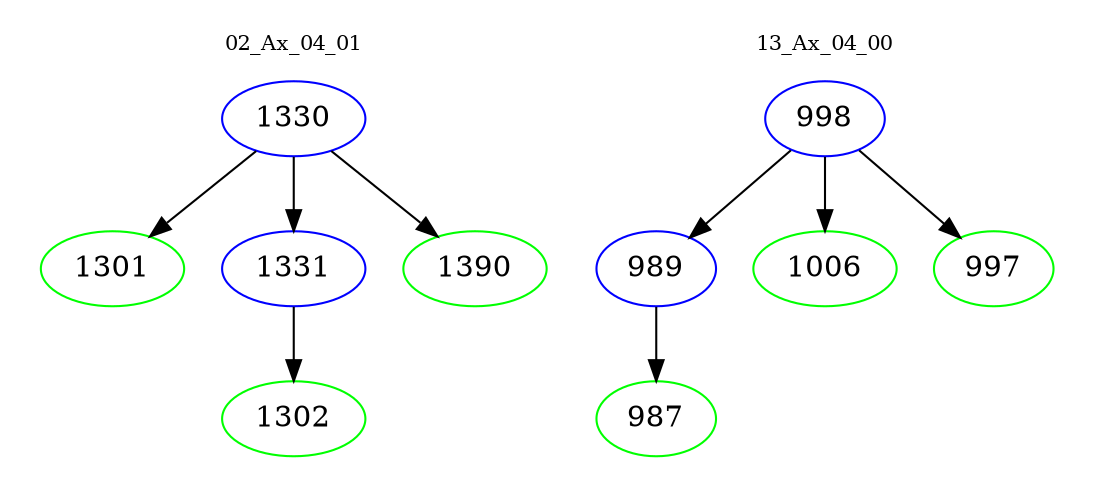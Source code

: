 digraph{
subgraph cluster_0 {
color = white
label = "02_Ax_04_01";
fontsize=10;
T0_1330 [label="1330", color="blue"]
T0_1330 -> T0_1301 [color="black"]
T0_1301 [label="1301", color="green"]
T0_1330 -> T0_1331 [color="black"]
T0_1331 [label="1331", color="blue"]
T0_1331 -> T0_1302 [color="black"]
T0_1302 [label="1302", color="green"]
T0_1330 -> T0_1390 [color="black"]
T0_1390 [label="1390", color="green"]
}
subgraph cluster_1 {
color = white
label = "13_Ax_04_00";
fontsize=10;
T1_998 [label="998", color="blue"]
T1_998 -> T1_989 [color="black"]
T1_989 [label="989", color="blue"]
T1_989 -> T1_987 [color="black"]
T1_987 [label="987", color="green"]
T1_998 -> T1_1006 [color="black"]
T1_1006 [label="1006", color="green"]
T1_998 -> T1_997 [color="black"]
T1_997 [label="997", color="green"]
}
}
